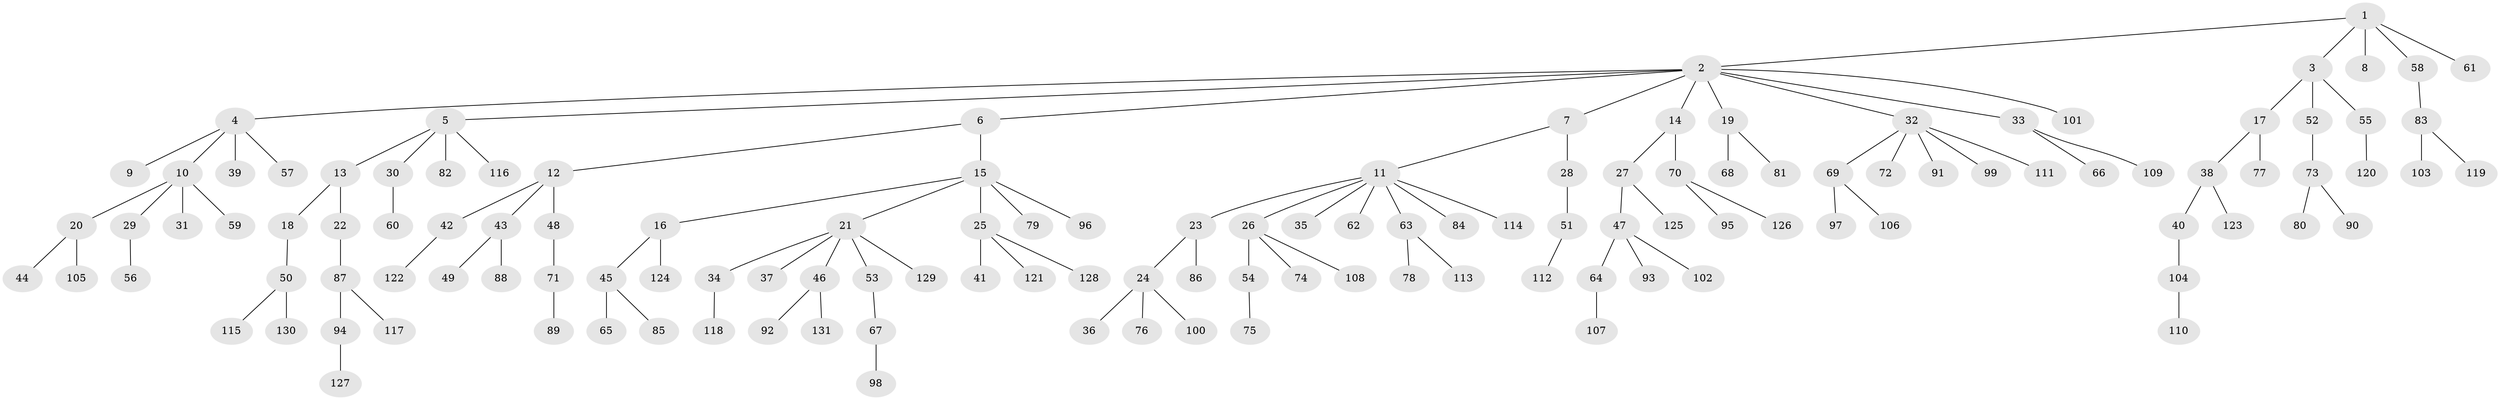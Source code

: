 // coarse degree distribution, {5: 0.05319148936170213, 13: 0.010638297872340425, 4: 0.05319148936170213, 3: 0.09574468085106383, 1: 0.574468085106383, 9: 0.010638297872340425, 2: 0.20212765957446807}
// Generated by graph-tools (version 1.1) at 2025/42/03/06/25 10:42:02]
// undirected, 131 vertices, 130 edges
graph export_dot {
graph [start="1"]
  node [color=gray90,style=filled];
  1;
  2;
  3;
  4;
  5;
  6;
  7;
  8;
  9;
  10;
  11;
  12;
  13;
  14;
  15;
  16;
  17;
  18;
  19;
  20;
  21;
  22;
  23;
  24;
  25;
  26;
  27;
  28;
  29;
  30;
  31;
  32;
  33;
  34;
  35;
  36;
  37;
  38;
  39;
  40;
  41;
  42;
  43;
  44;
  45;
  46;
  47;
  48;
  49;
  50;
  51;
  52;
  53;
  54;
  55;
  56;
  57;
  58;
  59;
  60;
  61;
  62;
  63;
  64;
  65;
  66;
  67;
  68;
  69;
  70;
  71;
  72;
  73;
  74;
  75;
  76;
  77;
  78;
  79;
  80;
  81;
  82;
  83;
  84;
  85;
  86;
  87;
  88;
  89;
  90;
  91;
  92;
  93;
  94;
  95;
  96;
  97;
  98;
  99;
  100;
  101;
  102;
  103;
  104;
  105;
  106;
  107;
  108;
  109;
  110;
  111;
  112;
  113;
  114;
  115;
  116;
  117;
  118;
  119;
  120;
  121;
  122;
  123;
  124;
  125;
  126;
  127;
  128;
  129;
  130;
  131;
  1 -- 2;
  1 -- 3;
  1 -- 8;
  1 -- 58;
  1 -- 61;
  2 -- 4;
  2 -- 5;
  2 -- 6;
  2 -- 7;
  2 -- 14;
  2 -- 19;
  2 -- 32;
  2 -- 33;
  2 -- 101;
  3 -- 17;
  3 -- 52;
  3 -- 55;
  4 -- 9;
  4 -- 10;
  4 -- 39;
  4 -- 57;
  5 -- 13;
  5 -- 30;
  5 -- 82;
  5 -- 116;
  6 -- 12;
  6 -- 15;
  7 -- 11;
  7 -- 28;
  10 -- 20;
  10 -- 29;
  10 -- 31;
  10 -- 59;
  11 -- 23;
  11 -- 26;
  11 -- 35;
  11 -- 62;
  11 -- 63;
  11 -- 84;
  11 -- 114;
  12 -- 42;
  12 -- 43;
  12 -- 48;
  13 -- 18;
  13 -- 22;
  14 -- 27;
  14 -- 70;
  15 -- 16;
  15 -- 21;
  15 -- 25;
  15 -- 79;
  15 -- 96;
  16 -- 45;
  16 -- 124;
  17 -- 38;
  17 -- 77;
  18 -- 50;
  19 -- 68;
  19 -- 81;
  20 -- 44;
  20 -- 105;
  21 -- 34;
  21 -- 37;
  21 -- 46;
  21 -- 53;
  21 -- 129;
  22 -- 87;
  23 -- 24;
  23 -- 86;
  24 -- 36;
  24 -- 76;
  24 -- 100;
  25 -- 41;
  25 -- 121;
  25 -- 128;
  26 -- 54;
  26 -- 74;
  26 -- 108;
  27 -- 47;
  27 -- 125;
  28 -- 51;
  29 -- 56;
  30 -- 60;
  32 -- 69;
  32 -- 72;
  32 -- 91;
  32 -- 99;
  32 -- 111;
  33 -- 66;
  33 -- 109;
  34 -- 118;
  38 -- 40;
  38 -- 123;
  40 -- 104;
  42 -- 122;
  43 -- 49;
  43 -- 88;
  45 -- 65;
  45 -- 85;
  46 -- 92;
  46 -- 131;
  47 -- 64;
  47 -- 93;
  47 -- 102;
  48 -- 71;
  50 -- 115;
  50 -- 130;
  51 -- 112;
  52 -- 73;
  53 -- 67;
  54 -- 75;
  55 -- 120;
  58 -- 83;
  63 -- 78;
  63 -- 113;
  64 -- 107;
  67 -- 98;
  69 -- 97;
  69 -- 106;
  70 -- 95;
  70 -- 126;
  71 -- 89;
  73 -- 80;
  73 -- 90;
  83 -- 103;
  83 -- 119;
  87 -- 94;
  87 -- 117;
  94 -- 127;
  104 -- 110;
}
